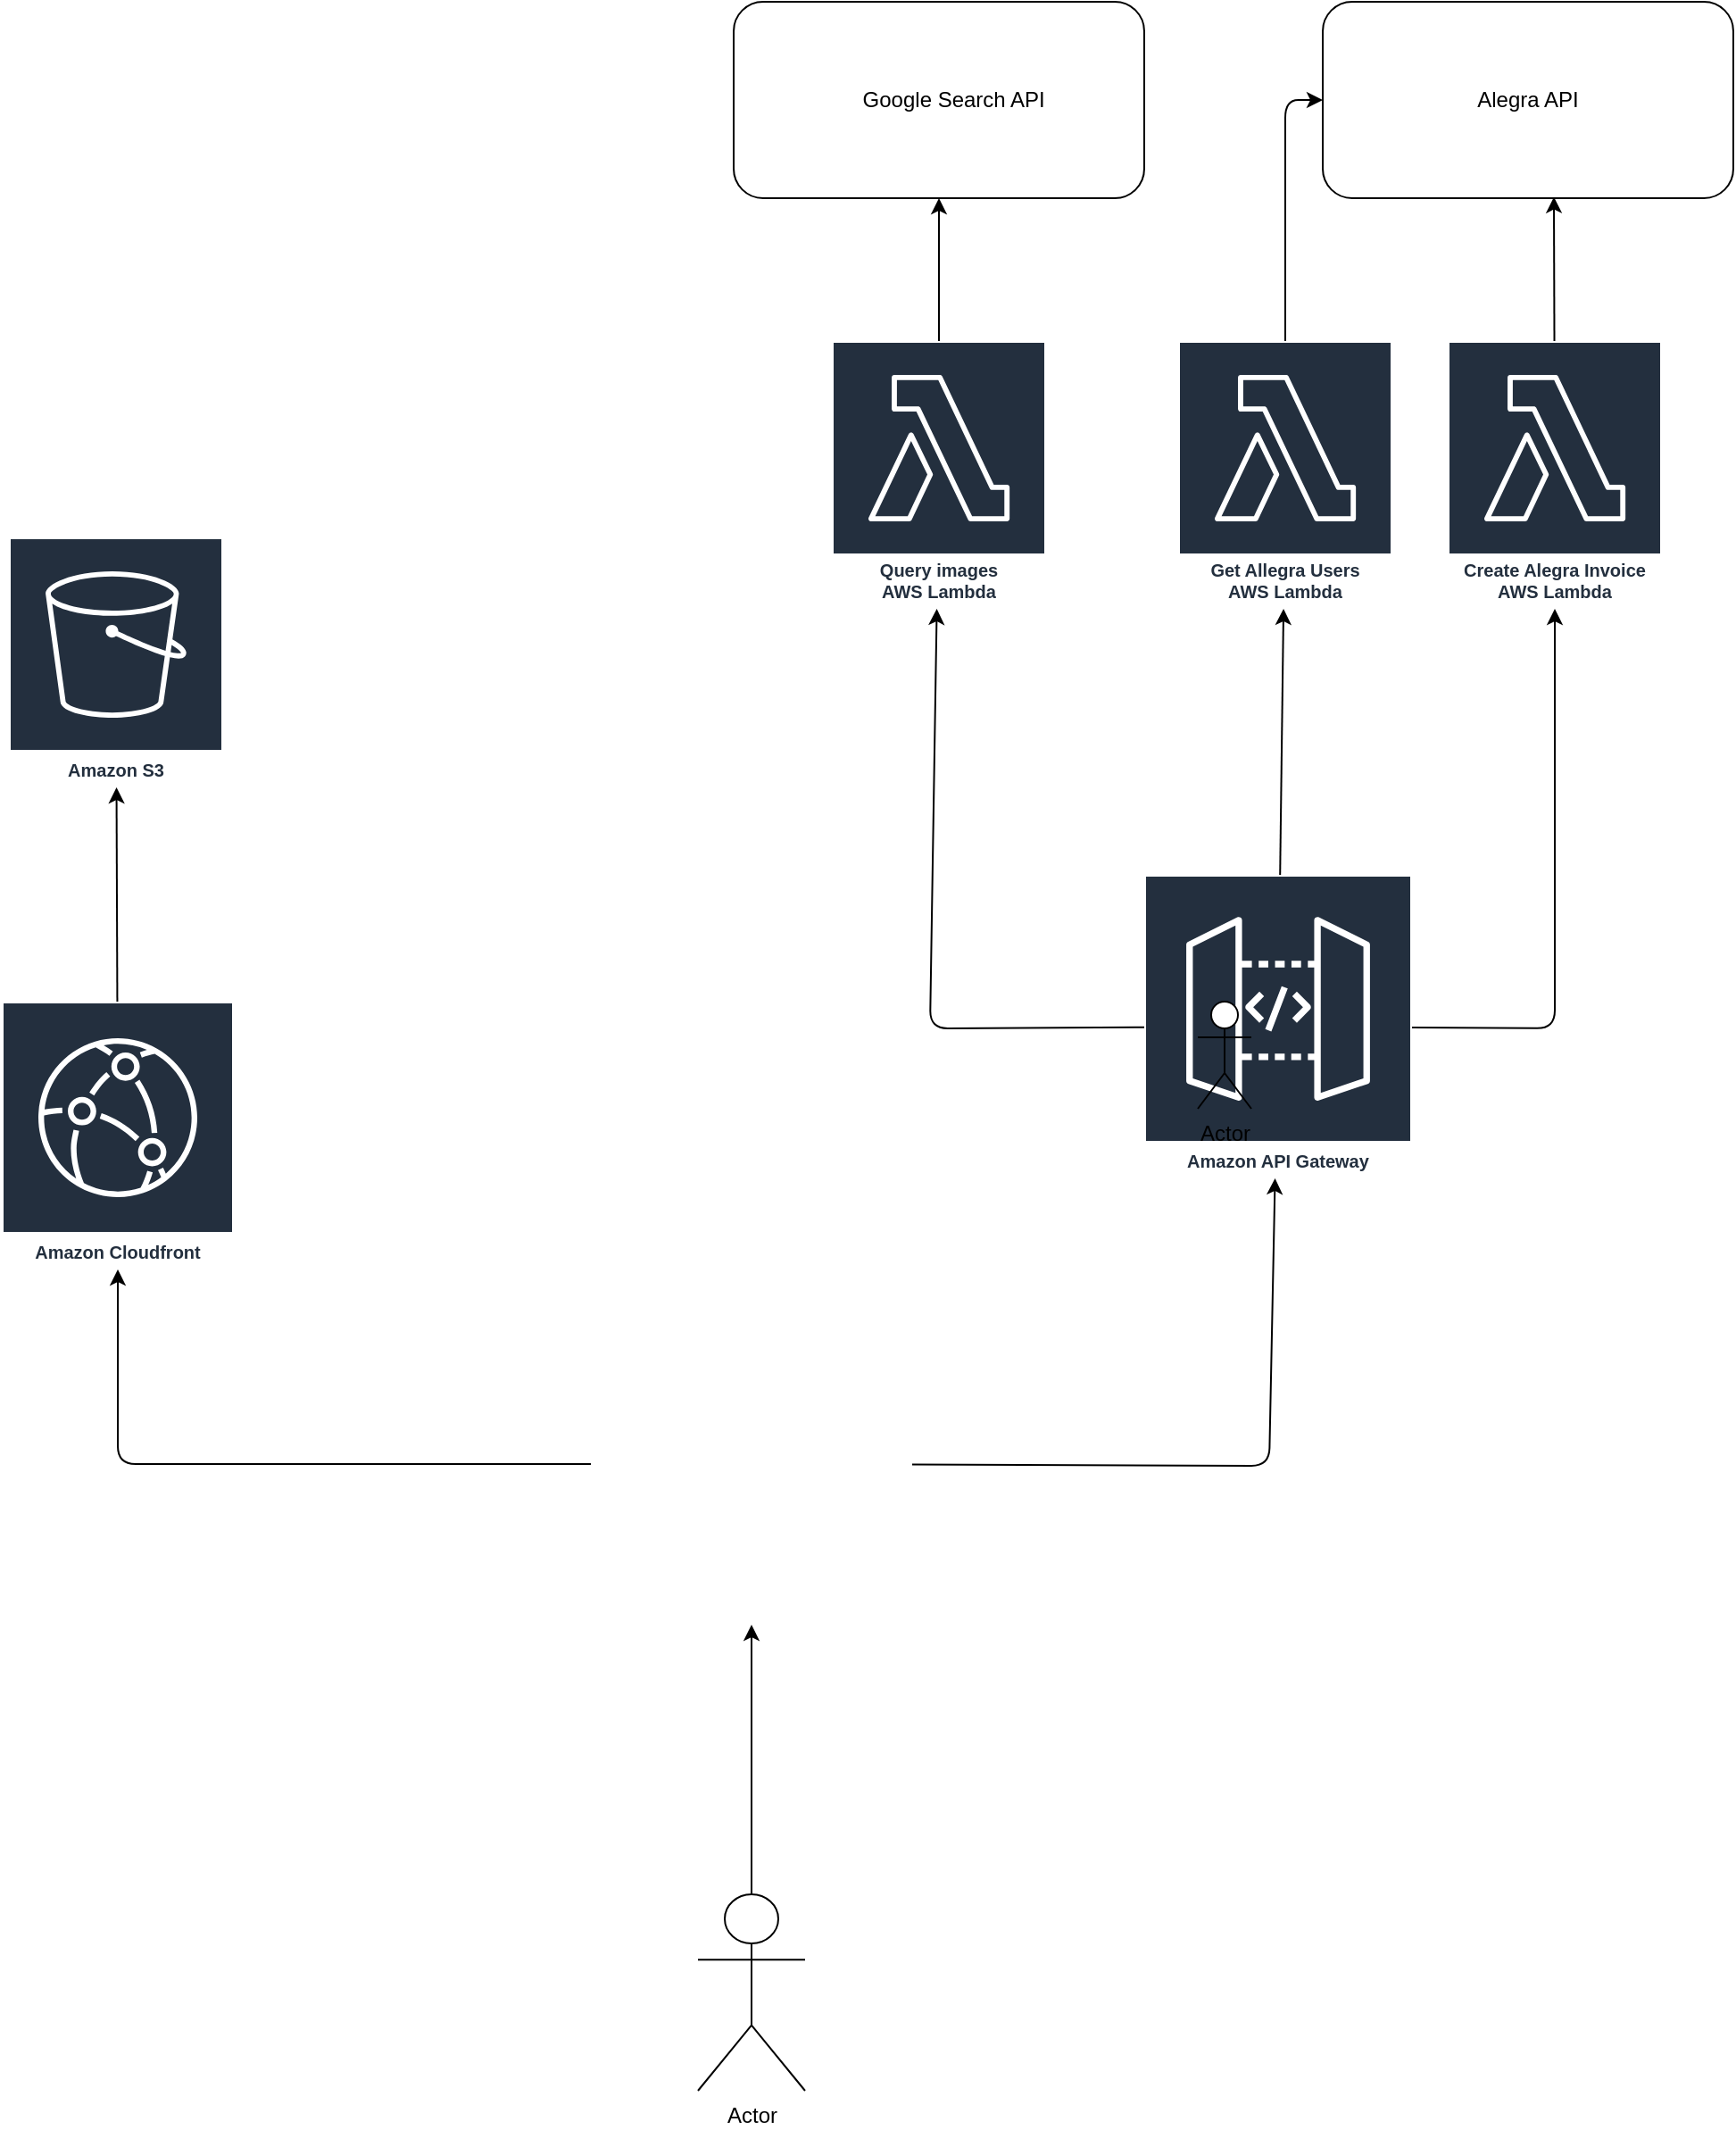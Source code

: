 <mxfile>
    <diagram id="zaJv6jhwb6I8VmOUMsv1" name="Page-1">
        <mxGraphModel dx="3497" dy="1409" grid="1" gridSize="10" guides="1" tooltips="1" connect="1" arrows="1" fold="1" page="1" pageScale="1" pageWidth="850" pageHeight="1100" math="0" shadow="0">
            <root>
                <mxCell id="0"/>
                <mxCell id="1" parent="0"/>
                <mxCell id="41" value="" style="edgeStyle=none;html=1;" edge="1" parent="1" source="34" target="40">
                    <mxGeometry relative="1" as="geometry"/>
                </mxCell>
                <mxCell id="34" value="Query images&lt;br&gt;AWS Lambda" style="sketch=0;outlineConnect=0;fontColor=#232F3E;gradientColor=none;strokeColor=#ffffff;fillColor=#232F3E;dashed=0;verticalLabelPosition=middle;verticalAlign=bottom;align=center;html=1;whiteSpace=wrap;fontSize=10;fontStyle=1;spacing=3;shape=mxgraph.aws4.productIcon;prIcon=mxgraph.aws4.lambda;" vertex="1" parent="1">
                    <mxGeometry x="275" y="310" width="120" height="150" as="geometry"/>
                </mxCell>
                <mxCell id="46" style="edgeStyle=none;html=1;entryX=0;entryY=0.5;entryDx=0;entryDy=0;" edge="1" parent="1" source="35" target="44">
                    <mxGeometry relative="1" as="geometry">
                        <Array as="points">
                            <mxPoint x="529" y="175"/>
                        </Array>
                    </mxGeometry>
                </mxCell>
                <mxCell id="35" value="Get Allegra Users&lt;br&gt;AWS Lambda" style="sketch=0;outlineConnect=0;fontColor=#232F3E;gradientColor=none;strokeColor=#ffffff;fillColor=#232F3E;dashed=0;verticalLabelPosition=middle;verticalAlign=bottom;align=center;html=1;whiteSpace=wrap;fontSize=10;fontStyle=1;spacing=3;shape=mxgraph.aws4.productIcon;prIcon=mxgraph.aws4.lambda;" vertex="1" parent="1">
                    <mxGeometry x="469" y="310" width="120" height="150" as="geometry"/>
                </mxCell>
                <mxCell id="47" style="edgeStyle=none;html=1;entryX=0.563;entryY=0.994;entryDx=0;entryDy=0;entryPerimeter=0;" edge="1" parent="1" source="36" target="44">
                    <mxGeometry relative="1" as="geometry"/>
                </mxCell>
                <mxCell id="36" value="Create Alegra Invoice&lt;br&gt;AWS Lambda" style="sketch=0;outlineConnect=0;fontColor=#232F3E;gradientColor=none;strokeColor=#ffffff;fillColor=#232F3E;dashed=0;verticalLabelPosition=middle;verticalAlign=bottom;align=center;html=1;whiteSpace=wrap;fontSize=10;fontStyle=1;spacing=3;shape=mxgraph.aws4.productIcon;prIcon=mxgraph.aws4.lambda;" vertex="1" parent="1">
                    <mxGeometry x="620" y="310" width="120" height="150" as="geometry"/>
                </mxCell>
                <mxCell id="48" style="edgeStyle=none;html=1;" edge="1" parent="1" source="37" target="35">
                    <mxGeometry relative="1" as="geometry"/>
                </mxCell>
                <mxCell id="49" style="edgeStyle=none;html=1;" edge="1" parent="1" source="37" target="36">
                    <mxGeometry relative="1" as="geometry">
                        <Array as="points">
                            <mxPoint x="680" y="695"/>
                        </Array>
                    </mxGeometry>
                </mxCell>
                <mxCell id="50" style="edgeStyle=none;html=1;" edge="1" parent="1" source="37" target="34">
                    <mxGeometry relative="1" as="geometry">
                        <Array as="points">
                            <mxPoint x="330" y="695"/>
                        </Array>
                    </mxGeometry>
                </mxCell>
                <mxCell id="37" value="Amazon API Gateway" style="sketch=0;outlineConnect=0;fontColor=#232F3E;gradientColor=none;strokeColor=#ffffff;fillColor=#232F3E;dashed=0;verticalLabelPosition=middle;verticalAlign=bottom;align=center;html=1;whiteSpace=wrap;fontSize=10;fontStyle=1;spacing=3;shape=mxgraph.aws4.productIcon;prIcon=mxgraph.aws4.api_gateway;" vertex="1" parent="1">
                    <mxGeometry x="450" y="609" width="150" height="170" as="geometry"/>
                </mxCell>
                <mxCell id="40" value="&amp;nbsp; &amp;nbsp; &amp;nbsp;Google Search API" style="rounded=1;whiteSpace=wrap;html=1;" vertex="1" parent="1">
                    <mxGeometry x="220" y="120" width="230" height="110" as="geometry"/>
                </mxCell>
                <mxCell id="38" value="" style="shape=image;verticalLabelPosition=bottom;labelBackgroundColor=default;verticalAlign=top;aspect=fixed;imageAspect=0;image=https://upload.wikimedia.org/wikipedia/commons/thumb/c/c1/Google_%22G%22_logo.svg/768px-Google_%22G%22_logo.svg.png;" vertex="1" parent="1">
                    <mxGeometry x="240" y="157.5" width="35" height="35" as="geometry"/>
                </mxCell>
                <mxCell id="44" value="Alegra API&lt;br&gt;" style="rounded=1;whiteSpace=wrap;html=1;" vertex="1" parent="1">
                    <mxGeometry x="550" y="120" width="230" height="110" as="geometry"/>
                </mxCell>
                <mxCell id="43" value="" style="shape=image;verticalLabelPosition=bottom;labelBackgroundColor=default;verticalAlign=top;aspect=fixed;imageAspect=0;image=https://upload.wikimedia.org/wikipedia/commons/9/98/Logo_de_Alegra.png;" vertex="1" parent="1">
                    <mxGeometry x="580.9" y="190" width="78.2" height="20" as="geometry"/>
                </mxCell>
                <mxCell id="62" style="edgeStyle=none;html=1;" edge="1" parent="1" source="60" target="37">
                    <mxGeometry relative="1" as="geometry">
                        <Array as="points">
                            <mxPoint x="520" y="940"/>
                        </Array>
                    </mxGeometry>
                </mxCell>
                <mxCell id="68" style="edgeStyle=none;html=1;" edge="1" parent="1" source="60" target="65">
                    <mxGeometry relative="1" as="geometry">
                        <Array as="points">
                            <mxPoint x="-125" y="939"/>
                        </Array>
                    </mxGeometry>
                </mxCell>
                <mxCell id="60" value="" style="shape=image;verticalLabelPosition=bottom;labelBackgroundColor=default;verticalAlign=top;aspect=fixed;imageAspect=0;image=https://www.svgrepo.com/show/354528/vue.svg;" vertex="1" parent="1">
                    <mxGeometry x="140" y="849" width="180" height="180" as="geometry"/>
                </mxCell>
                <mxCell id="61" value="Amazon S3" style="sketch=0;outlineConnect=0;fontColor=#232F3E;gradientColor=none;strokeColor=#ffffff;fillColor=#232F3E;dashed=0;verticalLabelPosition=middle;verticalAlign=bottom;align=center;html=1;whiteSpace=wrap;fontSize=10;fontStyle=1;spacing=3;shape=mxgraph.aws4.productIcon;prIcon=mxgraph.aws4.s3;" vertex="1" parent="1">
                    <mxGeometry x="-186" y="420" width="120" height="140" as="geometry"/>
                </mxCell>
                <mxCell id="66" style="edgeStyle=none;html=1;" edge="1" parent="1" source="65" target="61">
                    <mxGeometry relative="1" as="geometry"/>
                </mxCell>
                <mxCell id="65" value="Amazon Cloudfront" style="sketch=0;outlineConnect=0;fontColor=#232F3E;gradientColor=none;strokeColor=#ffffff;fillColor=#232F3E;dashed=0;verticalLabelPosition=middle;verticalAlign=bottom;align=center;html=1;whiteSpace=wrap;fontSize=10;fontStyle=1;spacing=3;shape=mxgraph.aws4.productIcon;prIcon=mxgraph.aws4.cloudfront;" vertex="1" parent="1">
                    <mxGeometry x="-190" y="680" width="130" height="150" as="geometry"/>
                </mxCell>
                <mxCell id="69" value="Actor" style="shape=umlActor;verticalLabelPosition=bottom;verticalAlign=top;html=1;outlineConnect=0;" vertex="1" parent="1">
                    <mxGeometry x="480" y="680" width="30" height="60" as="geometry"/>
                </mxCell>
                <mxCell id="71" style="edgeStyle=none;html=1;" edge="1" parent="1" source="70" target="60">
                    <mxGeometry relative="1" as="geometry"/>
                </mxCell>
                <mxCell id="70" value="Actor" style="shape=umlActor;verticalLabelPosition=bottom;verticalAlign=top;html=1;outlineConnect=0;" vertex="1" parent="1">
                    <mxGeometry x="200" y="1180" width="60" height="110" as="geometry"/>
                </mxCell>
            </root>
        </mxGraphModel>
    </diagram>
</mxfile>